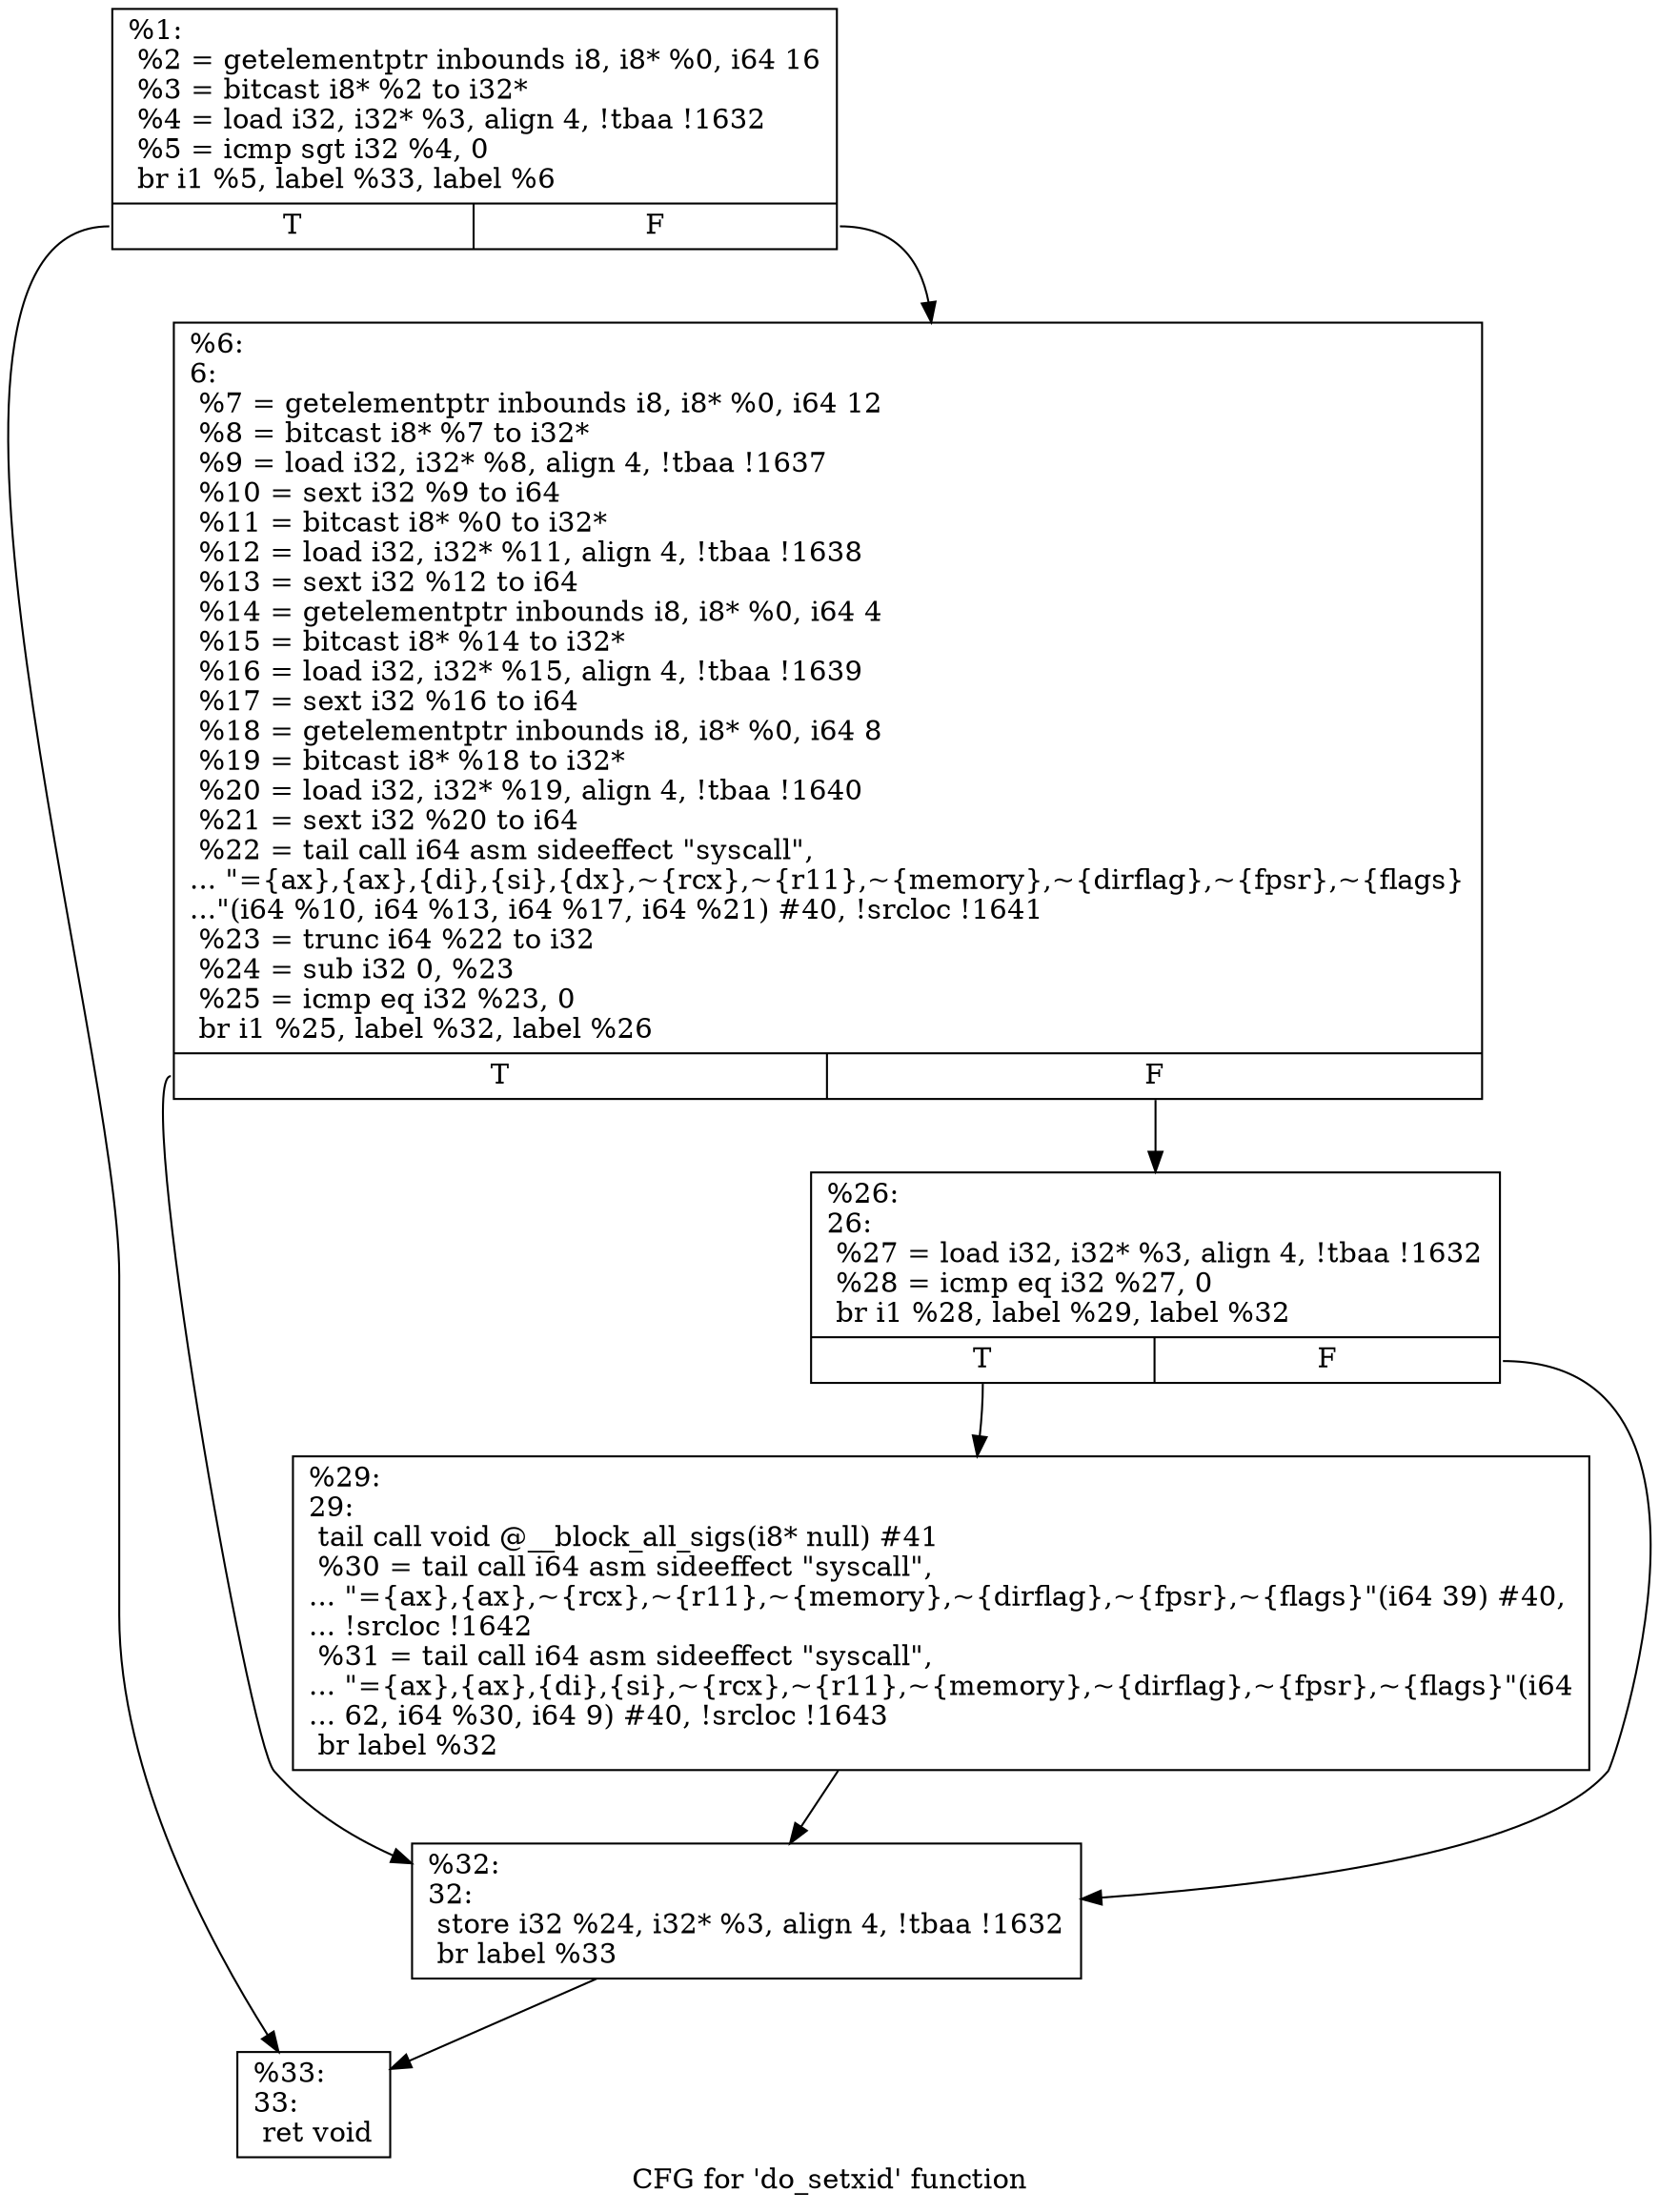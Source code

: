 digraph "CFG for 'do_setxid' function" {
	label="CFG for 'do_setxid' function";

	Node0x1b36b20 [shape=record,label="{%1:\l  %2 = getelementptr inbounds i8, i8* %0, i64 16\l  %3 = bitcast i8* %2 to i32*\l  %4 = load i32, i32* %3, align 4, !tbaa !1632\l  %5 = icmp sgt i32 %4, 0\l  br i1 %5, label %33, label %6\l|{<s0>T|<s1>F}}"];
	Node0x1b36b20:s0 -> Node0x1b36cf0;
	Node0x1b36b20:s1 -> Node0x1b36bb0;
	Node0x1b36bb0 [shape=record,label="{%6:\l6:                                                \l  %7 = getelementptr inbounds i8, i8* %0, i64 12\l  %8 = bitcast i8* %7 to i32*\l  %9 = load i32, i32* %8, align 4, !tbaa !1637\l  %10 = sext i32 %9 to i64\l  %11 = bitcast i8* %0 to i32*\l  %12 = load i32, i32* %11, align 4, !tbaa !1638\l  %13 = sext i32 %12 to i64\l  %14 = getelementptr inbounds i8, i8* %0, i64 4\l  %15 = bitcast i8* %14 to i32*\l  %16 = load i32, i32* %15, align 4, !tbaa !1639\l  %17 = sext i32 %16 to i64\l  %18 = getelementptr inbounds i8, i8* %0, i64 8\l  %19 = bitcast i8* %18 to i32*\l  %20 = load i32, i32* %19, align 4, !tbaa !1640\l  %21 = sext i32 %20 to i64\l  %22 = tail call i64 asm sideeffect \"syscall\",\l... \"=\{ax\},\{ax\},\{di\},\{si\},\{dx\},~\{rcx\},~\{r11\},~\{memory\},~\{dirflag\},~\{fpsr\},~\{flags\}\l...\"(i64 %10, i64 %13, i64 %17, i64 %21) #40, !srcloc !1641\l  %23 = trunc i64 %22 to i32\l  %24 = sub i32 0, %23\l  %25 = icmp eq i32 %23, 0\l  br i1 %25, label %32, label %26\l|{<s0>T|<s1>F}}"];
	Node0x1b36bb0:s0 -> Node0x1b36ca0;
	Node0x1b36bb0:s1 -> Node0x1b36c00;
	Node0x1b36c00 [shape=record,label="{%26:\l26:                                               \l  %27 = load i32, i32* %3, align 4, !tbaa !1632\l  %28 = icmp eq i32 %27, 0\l  br i1 %28, label %29, label %32\l|{<s0>T|<s1>F}}"];
	Node0x1b36c00:s0 -> Node0x1b36c50;
	Node0x1b36c00:s1 -> Node0x1b36ca0;
	Node0x1b36c50 [shape=record,label="{%29:\l29:                                               \l  tail call void @__block_all_sigs(i8* null) #41\l  %30 = tail call i64 asm sideeffect \"syscall\",\l... \"=\{ax\},\{ax\},~\{rcx\},~\{r11\},~\{memory\},~\{dirflag\},~\{fpsr\},~\{flags\}\"(i64 39) #40,\l... !srcloc !1642\l  %31 = tail call i64 asm sideeffect \"syscall\",\l... \"=\{ax\},\{ax\},\{di\},\{si\},~\{rcx\},~\{r11\},~\{memory\},~\{dirflag\},~\{fpsr\},~\{flags\}\"(i64\l... 62, i64 %30, i64 9) #40, !srcloc !1643\l  br label %32\l}"];
	Node0x1b36c50 -> Node0x1b36ca0;
	Node0x1b36ca0 [shape=record,label="{%32:\l32:                                               \l  store i32 %24, i32* %3, align 4, !tbaa !1632\l  br label %33\l}"];
	Node0x1b36ca0 -> Node0x1b36cf0;
	Node0x1b36cf0 [shape=record,label="{%33:\l33:                                               \l  ret void\l}"];
}
